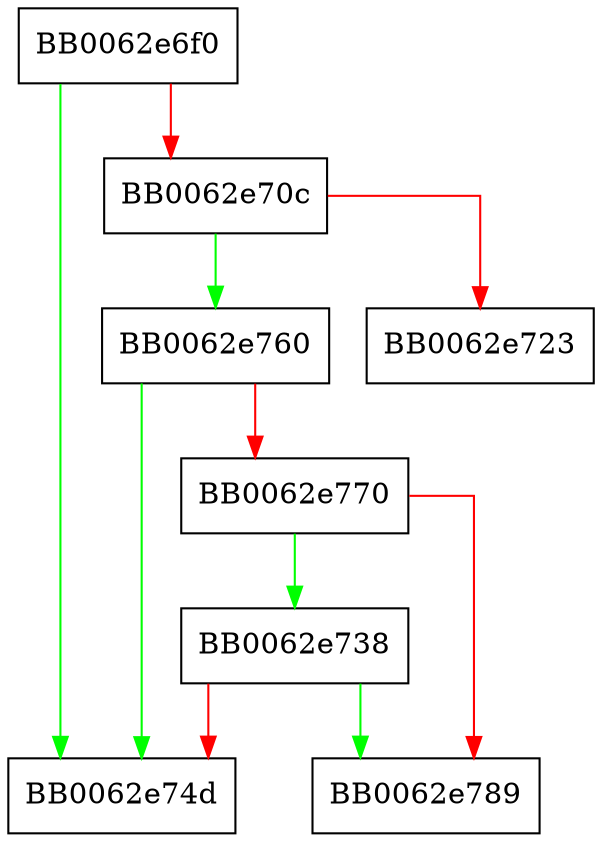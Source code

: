 digraph RAND_get0_public {
  node [shape="box"];
  graph [splines=ortho];
  BB0062e6f0 -> BB0062e74d [color="green"];
  BB0062e6f0 -> BB0062e70c [color="red"];
  BB0062e70c -> BB0062e760 [color="green"];
  BB0062e70c -> BB0062e723 [color="red"];
  BB0062e738 -> BB0062e789 [color="green"];
  BB0062e738 -> BB0062e74d [color="red"];
  BB0062e760 -> BB0062e74d [color="green"];
  BB0062e760 -> BB0062e770 [color="red"];
  BB0062e770 -> BB0062e738 [color="green"];
  BB0062e770 -> BB0062e789 [color="red"];
}